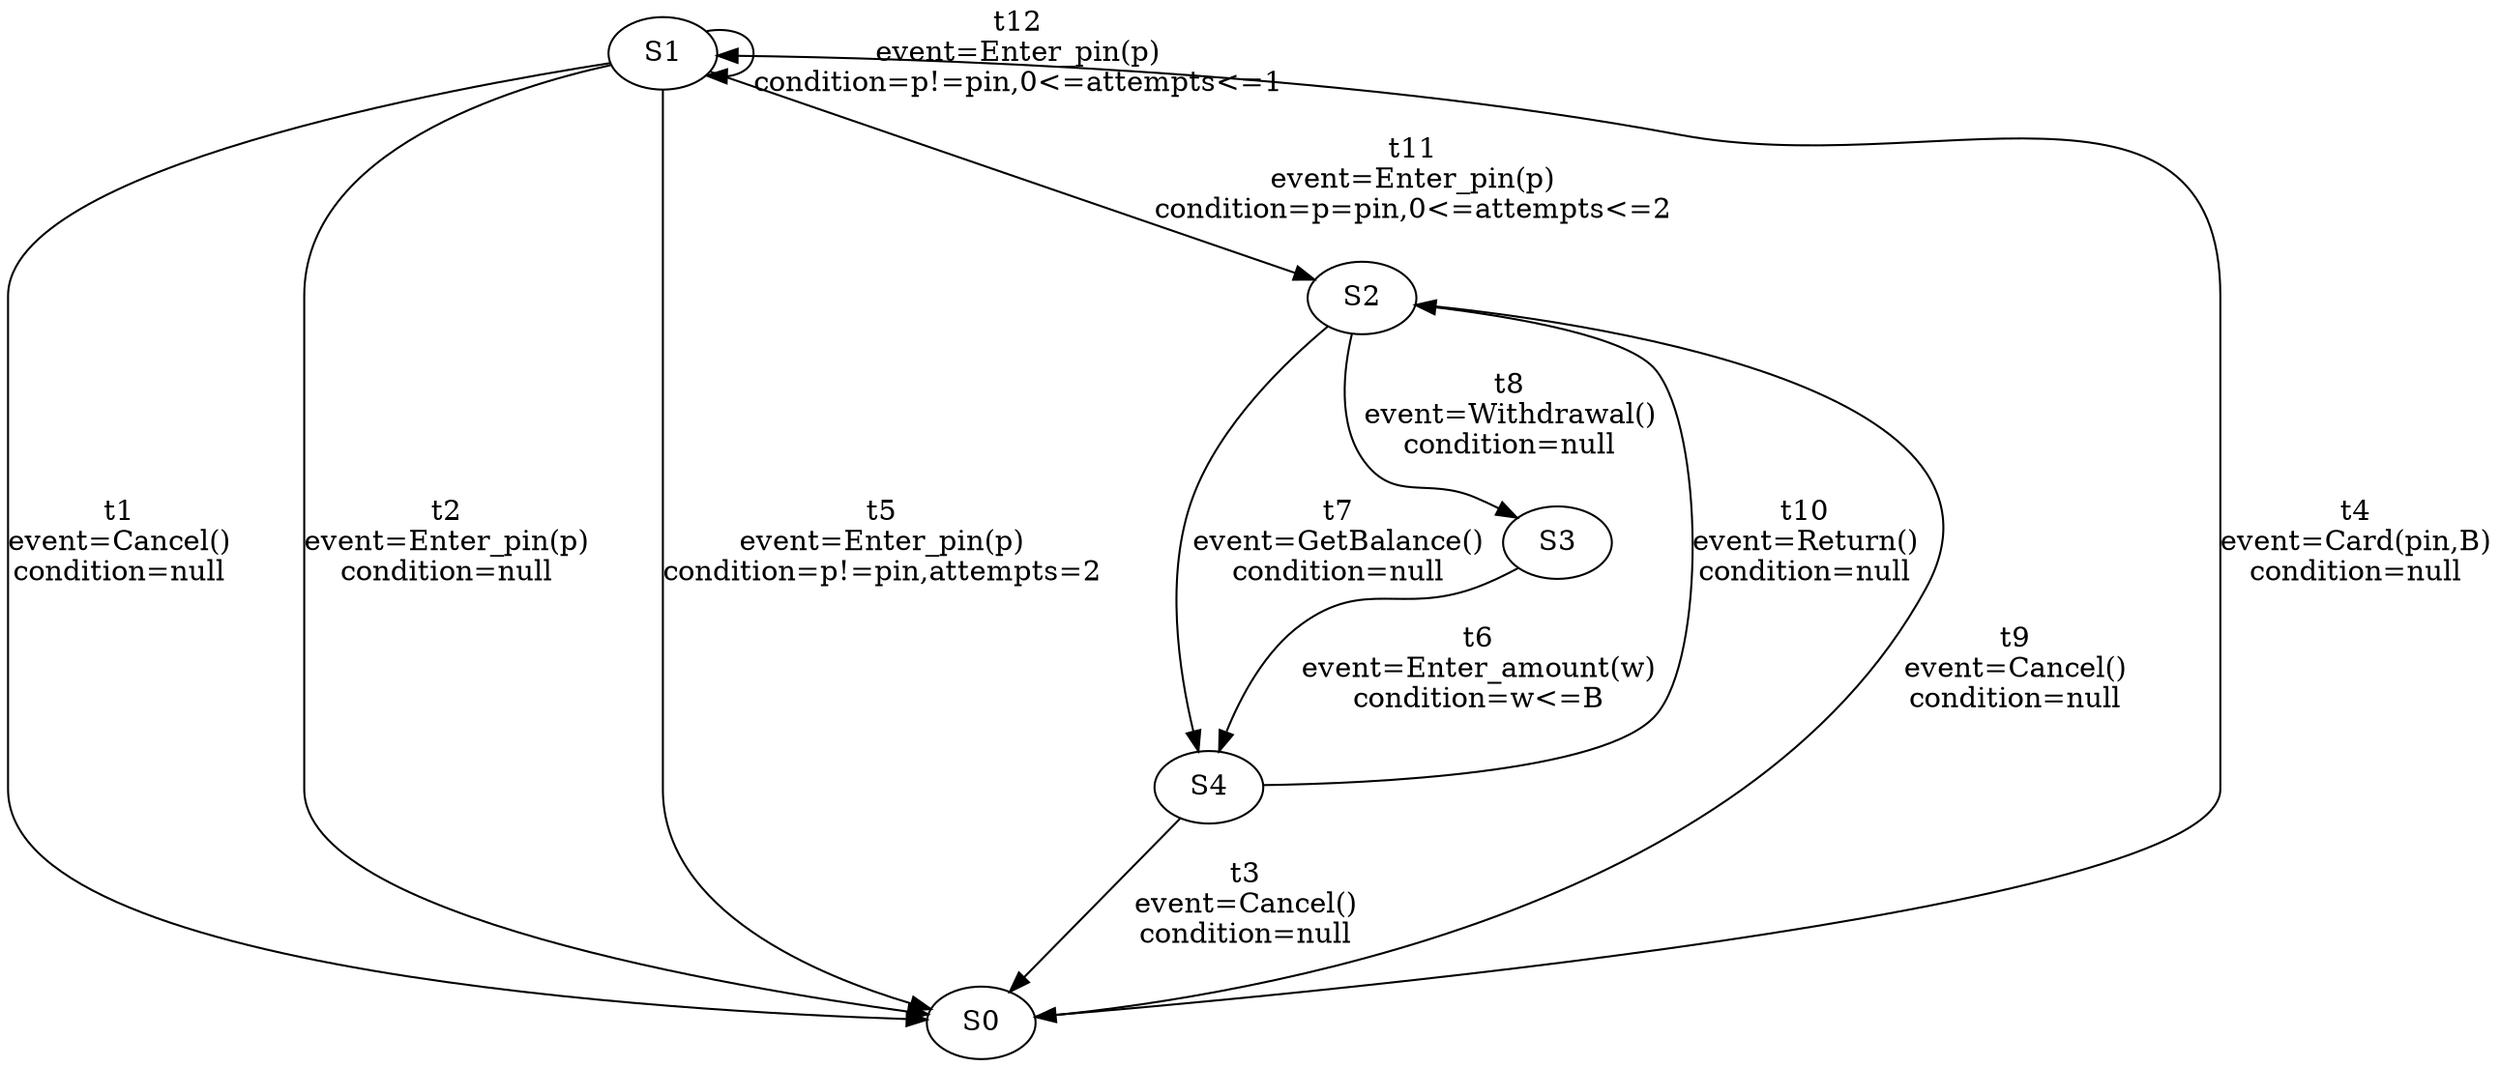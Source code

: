 digraph g {
 S1 -> S0 [ label="t1
event=Cancel()
condition=null" ];
 S1 -> S0 [ label="t2
event=Enter_pin(p)
condition=null" ];
 S4 -> S0 [ label="t3
event=Cancel()
condition=null" ];
 S0 -> S1 [ label="t4
event=Card(pin,B)
condition=null" ];
 S1 -> S0 [ label="t5
event=Enter_pin(p)
condition=p!=pin,attempts=2" ];
 S3 -> S4 [ label="t6
event=Enter_amount(w)
condition=w<=B" ];
 S2 -> S4 [ label="t7
event=GetBalance()
condition=null" ];
 S2 -> S3 [ label="t8
event=Withdrawal()
condition=null" ];
 S2 -> S0 [ label="t9
event=Cancel()
condition=null" ];
 S4 -> S2 [ label="t10
event=Return()
condition=null" ];
 S1 -> S2 [ label="t11
event=Enter_pin(p)
condition=p=pin,0<=attempts<=2" ];
 S1 -> S1 [ label="t12
event=Enter_pin(p)
condition=p!=pin,0<=attempts<=1" ];
}

